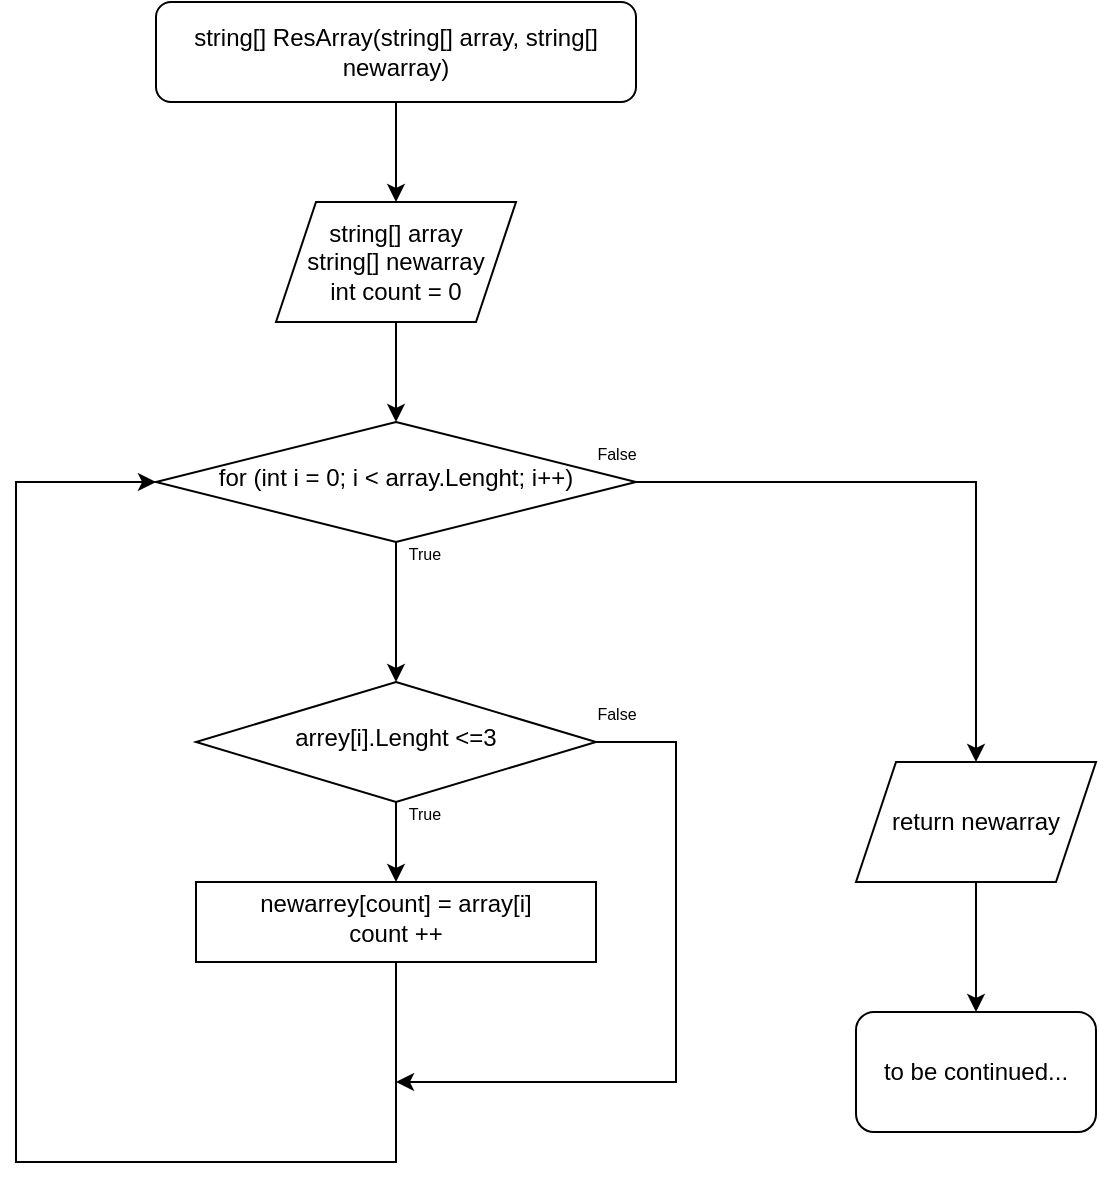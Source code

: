 <mxfile>
    <diagram id="C5RBs43oDa-KdzZeNtuy" name="Page-1">
        <mxGraphModel dx="681" dy="421" grid="1" gridSize="10" guides="1" tooltips="1" connect="1" arrows="1" fold="1" page="1" pageScale="1" pageWidth="827" pageHeight="1169" math="0" shadow="0">
            <root>
                <mxCell id="WIyWlLk6GJQsqaUBKTNV-0"/>
                <mxCell id="WIyWlLk6GJQsqaUBKTNV-1" parent="WIyWlLk6GJQsqaUBKTNV-0"/>
                <mxCell id="90A6be8VO1xSSvadNZin-0" style="edgeStyle=orthogonalEdgeStyle;rounded=0;orthogonalLoop=1;jettySize=auto;html=1;fontSize=10;" parent="WIyWlLk6GJQsqaUBKTNV-1" source="WIyWlLk6GJQsqaUBKTNV-3" edge="1">
                    <mxGeometry relative="1" as="geometry">
                        <mxPoint x="380" y="120" as="targetPoint"/>
                    </mxGeometry>
                </mxCell>
                <mxCell id="WIyWlLk6GJQsqaUBKTNV-3" value="&lt;font style=&quot;font-size: 12px;&quot;&gt;string[] ResArray(string[] array, string[] newarray)&lt;/font&gt;" style="rounded=1;whiteSpace=wrap;html=1;fontSize=12;glass=0;strokeWidth=1;shadow=0;" parent="WIyWlLk6GJQsqaUBKTNV-1" vertex="1">
                    <mxGeometry x="260" y="20" width="240" height="50" as="geometry"/>
                </mxCell>
                <mxCell id="90A6be8VO1xSSvadNZin-3" style="edgeStyle=orthogonalEdgeStyle;rounded=0;orthogonalLoop=1;jettySize=auto;html=1;entryX=0.5;entryY=0;entryDx=0;entryDy=0;fontSize=10;" parent="WIyWlLk6GJQsqaUBKTNV-1" source="WIyWlLk6GJQsqaUBKTNV-6" target="WIyWlLk6GJQsqaUBKTNV-10" edge="1">
                    <mxGeometry relative="1" as="geometry"/>
                </mxCell>
                <mxCell id="90A6be8VO1xSSvadNZin-5" style="edgeStyle=orthogonalEdgeStyle;rounded=0;orthogonalLoop=1;jettySize=auto;html=1;entryX=0.5;entryY=0;entryDx=0;entryDy=0;fontSize=10;" parent="WIyWlLk6GJQsqaUBKTNV-1" source="WIyWlLk6GJQsqaUBKTNV-6" target="90A6be8VO1xSSvadNZin-18" edge="1">
                    <mxGeometry relative="1" as="geometry">
                        <mxPoint x="670" y="390" as="targetPoint"/>
                    </mxGeometry>
                </mxCell>
                <mxCell id="WIyWlLk6GJQsqaUBKTNV-6" value="&lt;font style=&quot;font-size: 12px;&quot;&gt;for (int i = 0; i &amp;lt; array.Lenght; i++)&lt;/font&gt;" style="rhombus;whiteSpace=wrap;html=1;shadow=0;fontFamily=Helvetica;fontSize=12;align=center;strokeWidth=1;spacing=6;spacingTop=-4;" parent="WIyWlLk6GJQsqaUBKTNV-1" vertex="1">
                    <mxGeometry x="260" y="230" width="240" height="60" as="geometry"/>
                </mxCell>
                <mxCell id="90A6be8VO1xSSvadNZin-9" value="" style="edgeStyle=orthogonalEdgeStyle;rounded=0;orthogonalLoop=1;jettySize=auto;html=1;fontSize=10;" parent="WIyWlLk6GJQsqaUBKTNV-1" source="WIyWlLk6GJQsqaUBKTNV-10" target="90A6be8VO1xSSvadNZin-8" edge="1">
                    <mxGeometry relative="1" as="geometry"/>
                </mxCell>
                <mxCell id="90A6be8VO1xSSvadNZin-14" style="edgeStyle=orthogonalEdgeStyle;rounded=0;orthogonalLoop=1;jettySize=auto;html=1;fontSize=10;" parent="WIyWlLk6GJQsqaUBKTNV-1" source="WIyWlLk6GJQsqaUBKTNV-10" edge="1">
                    <mxGeometry relative="1" as="geometry">
                        <mxPoint x="380" y="560" as="targetPoint"/>
                        <Array as="points">
                            <mxPoint x="520" y="390"/>
                            <mxPoint x="520" y="560"/>
                        </Array>
                    </mxGeometry>
                </mxCell>
                <mxCell id="WIyWlLk6GJQsqaUBKTNV-10" value="&lt;font style=&quot;font-size: 12px;&quot;&gt;arrey[i].Lenght &amp;lt;=3&lt;/font&gt;" style="rhombus;whiteSpace=wrap;html=1;shadow=0;fontFamily=Helvetica;fontSize=12;align=center;strokeWidth=1;spacing=6;spacingTop=-4;" parent="WIyWlLk6GJQsqaUBKTNV-1" vertex="1">
                    <mxGeometry x="280" y="360" width="200" height="60" as="geometry"/>
                </mxCell>
                <mxCell id="90A6be8VO1xSSvadNZin-2" style="edgeStyle=orthogonalEdgeStyle;rounded=0;orthogonalLoop=1;jettySize=auto;html=1;entryX=0.5;entryY=0;entryDx=0;entryDy=0;fontSize=10;" parent="WIyWlLk6GJQsqaUBKTNV-1" source="90A6be8VO1xSSvadNZin-1" target="WIyWlLk6GJQsqaUBKTNV-6" edge="1">
                    <mxGeometry relative="1" as="geometry"/>
                </mxCell>
                <mxCell id="90A6be8VO1xSSvadNZin-1" value="&lt;font style=&quot;font-size: 12px;&quot;&gt;string[] array&lt;br&gt;string[] newarray&lt;br&gt;int count = 0&lt;/font&gt;" style="shape=parallelogram;perimeter=parallelogramPerimeter;whiteSpace=wrap;html=1;fixedSize=1;fontSize=10;" parent="WIyWlLk6GJQsqaUBKTNV-1" vertex="1">
                    <mxGeometry x="320" y="120" width="120" height="60" as="geometry"/>
                </mxCell>
                <mxCell id="90A6be8VO1xSSvadNZin-4" value="&lt;font style=&quot;font-size: 8px;&quot;&gt;True&lt;/font&gt;" style="text;html=1;align=center;verticalAlign=middle;resizable=0;points=[];autosize=1;strokeColor=none;fillColor=none;fontSize=10;" parent="WIyWlLk6GJQsqaUBKTNV-1" vertex="1">
                    <mxGeometry x="374" y="280" width="40" height="30" as="geometry"/>
                </mxCell>
                <mxCell id="90A6be8VO1xSSvadNZin-6" value="&lt;font style=&quot;font-size: 8px;&quot;&gt;False&lt;/font&gt;" style="text;html=1;align=center;verticalAlign=middle;resizable=0;points=[];autosize=1;strokeColor=none;fillColor=none;fontSize=10;" parent="WIyWlLk6GJQsqaUBKTNV-1" vertex="1">
                    <mxGeometry x="470" y="230" width="40" height="30" as="geometry"/>
                </mxCell>
                <mxCell id="90A6be8VO1xSSvadNZin-7" value="&lt;font style=&quot;font-size: 8px;&quot;&gt;True&lt;/font&gt;" style="text;html=1;align=center;verticalAlign=middle;resizable=0;points=[];autosize=1;strokeColor=none;fillColor=none;fontSize=10;" parent="WIyWlLk6GJQsqaUBKTNV-1" vertex="1">
                    <mxGeometry x="374" y="410" width="40" height="30" as="geometry"/>
                </mxCell>
                <mxCell id="90A6be8VO1xSSvadNZin-10" style="edgeStyle=orthogonalEdgeStyle;rounded=0;orthogonalLoop=1;jettySize=auto;html=1;fontSize=10;" parent="WIyWlLk6GJQsqaUBKTNV-1" source="90A6be8VO1xSSvadNZin-8" edge="1">
                    <mxGeometry relative="1" as="geometry">
                        <mxPoint x="260" y="260" as="targetPoint"/>
                        <Array as="points">
                            <mxPoint x="380" y="600"/>
                            <mxPoint x="190" y="600"/>
                            <mxPoint x="190" y="260"/>
                        </Array>
                    </mxGeometry>
                </mxCell>
                <mxCell id="90A6be8VO1xSSvadNZin-8" value="&lt;font style=&quot;&quot;&gt;&lt;font style=&quot;font-size: 12px;&quot;&gt;newarrey[count] = array[i]&lt;br&gt;count ++&lt;/font&gt;&lt;br&gt;&lt;/font&gt;" style="whiteSpace=wrap;html=1;shadow=0;strokeWidth=1;spacing=6;spacingTop=-4;" parent="WIyWlLk6GJQsqaUBKTNV-1" vertex="1">
                    <mxGeometry x="280" y="460" width="200" height="40" as="geometry"/>
                </mxCell>
                <mxCell id="90A6be8VO1xSSvadNZin-12" value="&lt;font style=&quot;font-size: 8px;&quot;&gt;False&lt;/font&gt;" style="text;html=1;align=center;verticalAlign=middle;resizable=0;points=[];autosize=1;strokeColor=none;fillColor=none;fontSize=10;" parent="WIyWlLk6GJQsqaUBKTNV-1" vertex="1">
                    <mxGeometry x="470" y="360" width="40" height="30" as="geometry"/>
                </mxCell>
                <mxCell id="90A6be8VO1xSSvadNZin-17" value="" style="edgeStyle=orthogonalEdgeStyle;rounded=0;orthogonalLoop=1;jettySize=auto;html=1;fontSize=10;exitX=0.5;exitY=1;exitDx=0;exitDy=0;" parent="WIyWlLk6GJQsqaUBKTNV-1" source="90A6be8VO1xSSvadNZin-18" target="90A6be8VO1xSSvadNZin-16" edge="1">
                    <mxGeometry relative="1" as="geometry">
                        <mxPoint x="670" y="470" as="sourcePoint"/>
                    </mxGeometry>
                </mxCell>
                <mxCell id="90A6be8VO1xSSvadNZin-16" value="&lt;font style=&quot;font-size: 12px;&quot;&gt;to be continued...&lt;/font&gt;" style="rounded=1;whiteSpace=wrap;html=1;fontSize=10;" parent="WIyWlLk6GJQsqaUBKTNV-1" vertex="1">
                    <mxGeometry x="610" y="525" width="120" height="60" as="geometry"/>
                </mxCell>
                <mxCell id="90A6be8VO1xSSvadNZin-18" value="&lt;font style=&quot;font-size: 12px;&quot;&gt;return newarray&lt;/font&gt;" style="shape=parallelogram;perimeter=parallelogramPerimeter;whiteSpace=wrap;html=1;fixedSize=1;fontSize=10;" parent="WIyWlLk6GJQsqaUBKTNV-1" vertex="1">
                    <mxGeometry x="610" y="400" width="120" height="60" as="geometry"/>
                </mxCell>
            </root>
        </mxGraphModel>
    </diagram>
</mxfile>